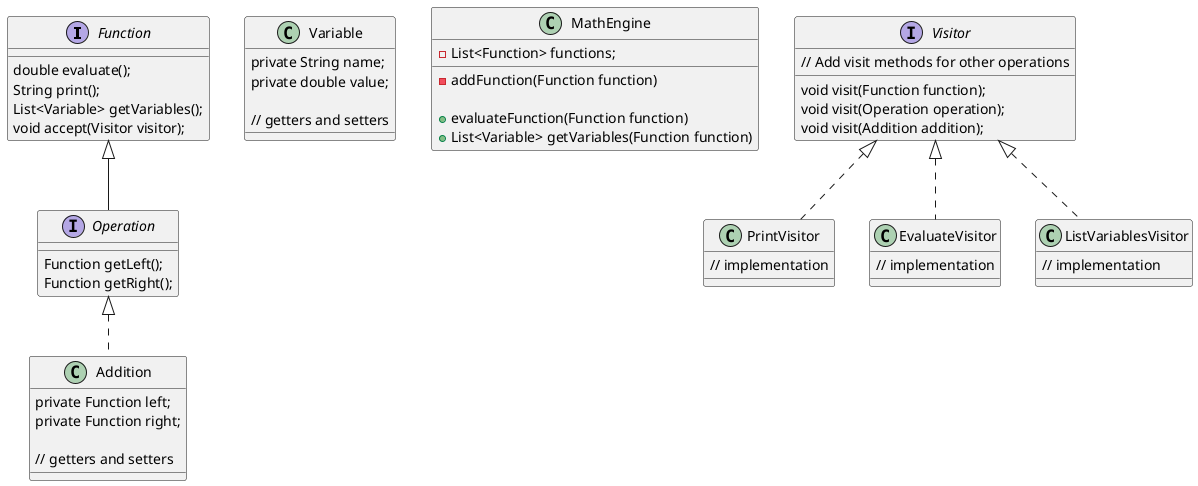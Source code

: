 @startuml MathEngine

interface Function {
    double evaluate();
    String print();
    List<Variable> getVariables();
    void accept(Visitor visitor);
}

class Variable {
    private String name;
    private double value;

    // getters and setters
}

interface Operation extends Function {
    Function getLeft();
    Function getRight();
}

class Addition implements Operation {
    private Function left;
    private Function right;

    // getters and setters
}

class MathEngine {
    - List<Function> functions;

    - addFunction(Function function)

    + evaluateFunction(Function function)
    + List<Variable> getVariables(Function function)
}

interface Visitor {
    void visit(Function function);
    void visit(Operation operation);
    void visit(Addition addition);
    // Add visit methods for other operations
}

class PrintVisitor implements Visitor {
    // implementation
}

class EvaluateVisitor implements Visitor {
    // implementation
}

class ListVariablesVisitor implements Visitor {
    // implementation
}

@enduml

' La función en si tiene que ser un composite y
' algunas operaciones como printear, resolver o
' listar variables pueden hacerse con visitors
